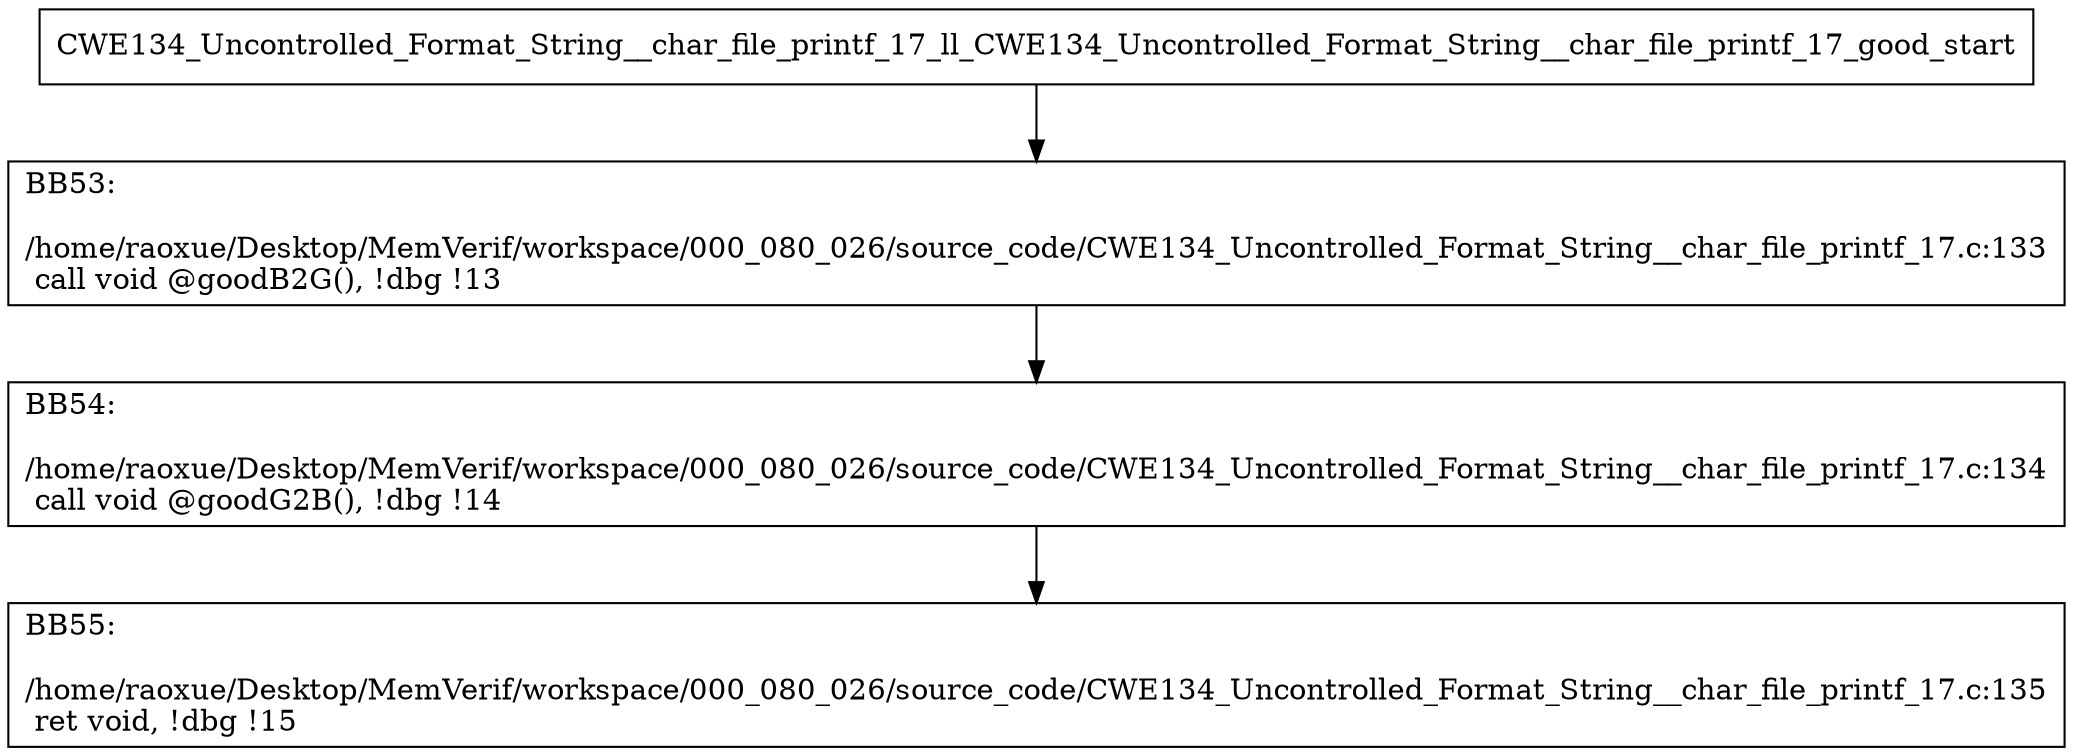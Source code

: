 digraph "CFG for'CWE134_Uncontrolled_Format_String__char_file_printf_17_ll_CWE134_Uncontrolled_Format_String__char_file_printf_17_good' function" {
	BBCWE134_Uncontrolled_Format_String__char_file_printf_17_ll_CWE134_Uncontrolled_Format_String__char_file_printf_17_good_start[shape=record,label="{CWE134_Uncontrolled_Format_String__char_file_printf_17_ll_CWE134_Uncontrolled_Format_String__char_file_printf_17_good_start}"];
	BBCWE134_Uncontrolled_Format_String__char_file_printf_17_ll_CWE134_Uncontrolled_Format_String__char_file_printf_17_good_start-> CWE134_Uncontrolled_Format_String__char_file_printf_17_ll_CWE134_Uncontrolled_Format_String__char_file_printf_17_goodBB53;
	CWE134_Uncontrolled_Format_String__char_file_printf_17_ll_CWE134_Uncontrolled_Format_String__char_file_printf_17_goodBB53 [shape=record, label="{BB53:\l\l/home/raoxue/Desktop/MemVerif/workspace/000_080_026/source_code/CWE134_Uncontrolled_Format_String__char_file_printf_17.c:133\l
  call void @goodB2G(), !dbg !13\l
}"];
	CWE134_Uncontrolled_Format_String__char_file_printf_17_ll_CWE134_Uncontrolled_Format_String__char_file_printf_17_goodBB53-> CWE134_Uncontrolled_Format_String__char_file_printf_17_ll_CWE134_Uncontrolled_Format_String__char_file_printf_17_goodBB54;
	CWE134_Uncontrolled_Format_String__char_file_printf_17_ll_CWE134_Uncontrolled_Format_String__char_file_printf_17_goodBB54 [shape=record, label="{BB54:\l\l/home/raoxue/Desktop/MemVerif/workspace/000_080_026/source_code/CWE134_Uncontrolled_Format_String__char_file_printf_17.c:134\l
  call void @goodG2B(), !dbg !14\l
}"];
	CWE134_Uncontrolled_Format_String__char_file_printf_17_ll_CWE134_Uncontrolled_Format_String__char_file_printf_17_goodBB54-> CWE134_Uncontrolled_Format_String__char_file_printf_17_ll_CWE134_Uncontrolled_Format_String__char_file_printf_17_goodBB55;
	CWE134_Uncontrolled_Format_String__char_file_printf_17_ll_CWE134_Uncontrolled_Format_String__char_file_printf_17_goodBB55 [shape=record, label="{BB55:\l\l/home/raoxue/Desktop/MemVerif/workspace/000_080_026/source_code/CWE134_Uncontrolled_Format_String__char_file_printf_17.c:135\l
  ret void, !dbg !15\l
}"];
}
